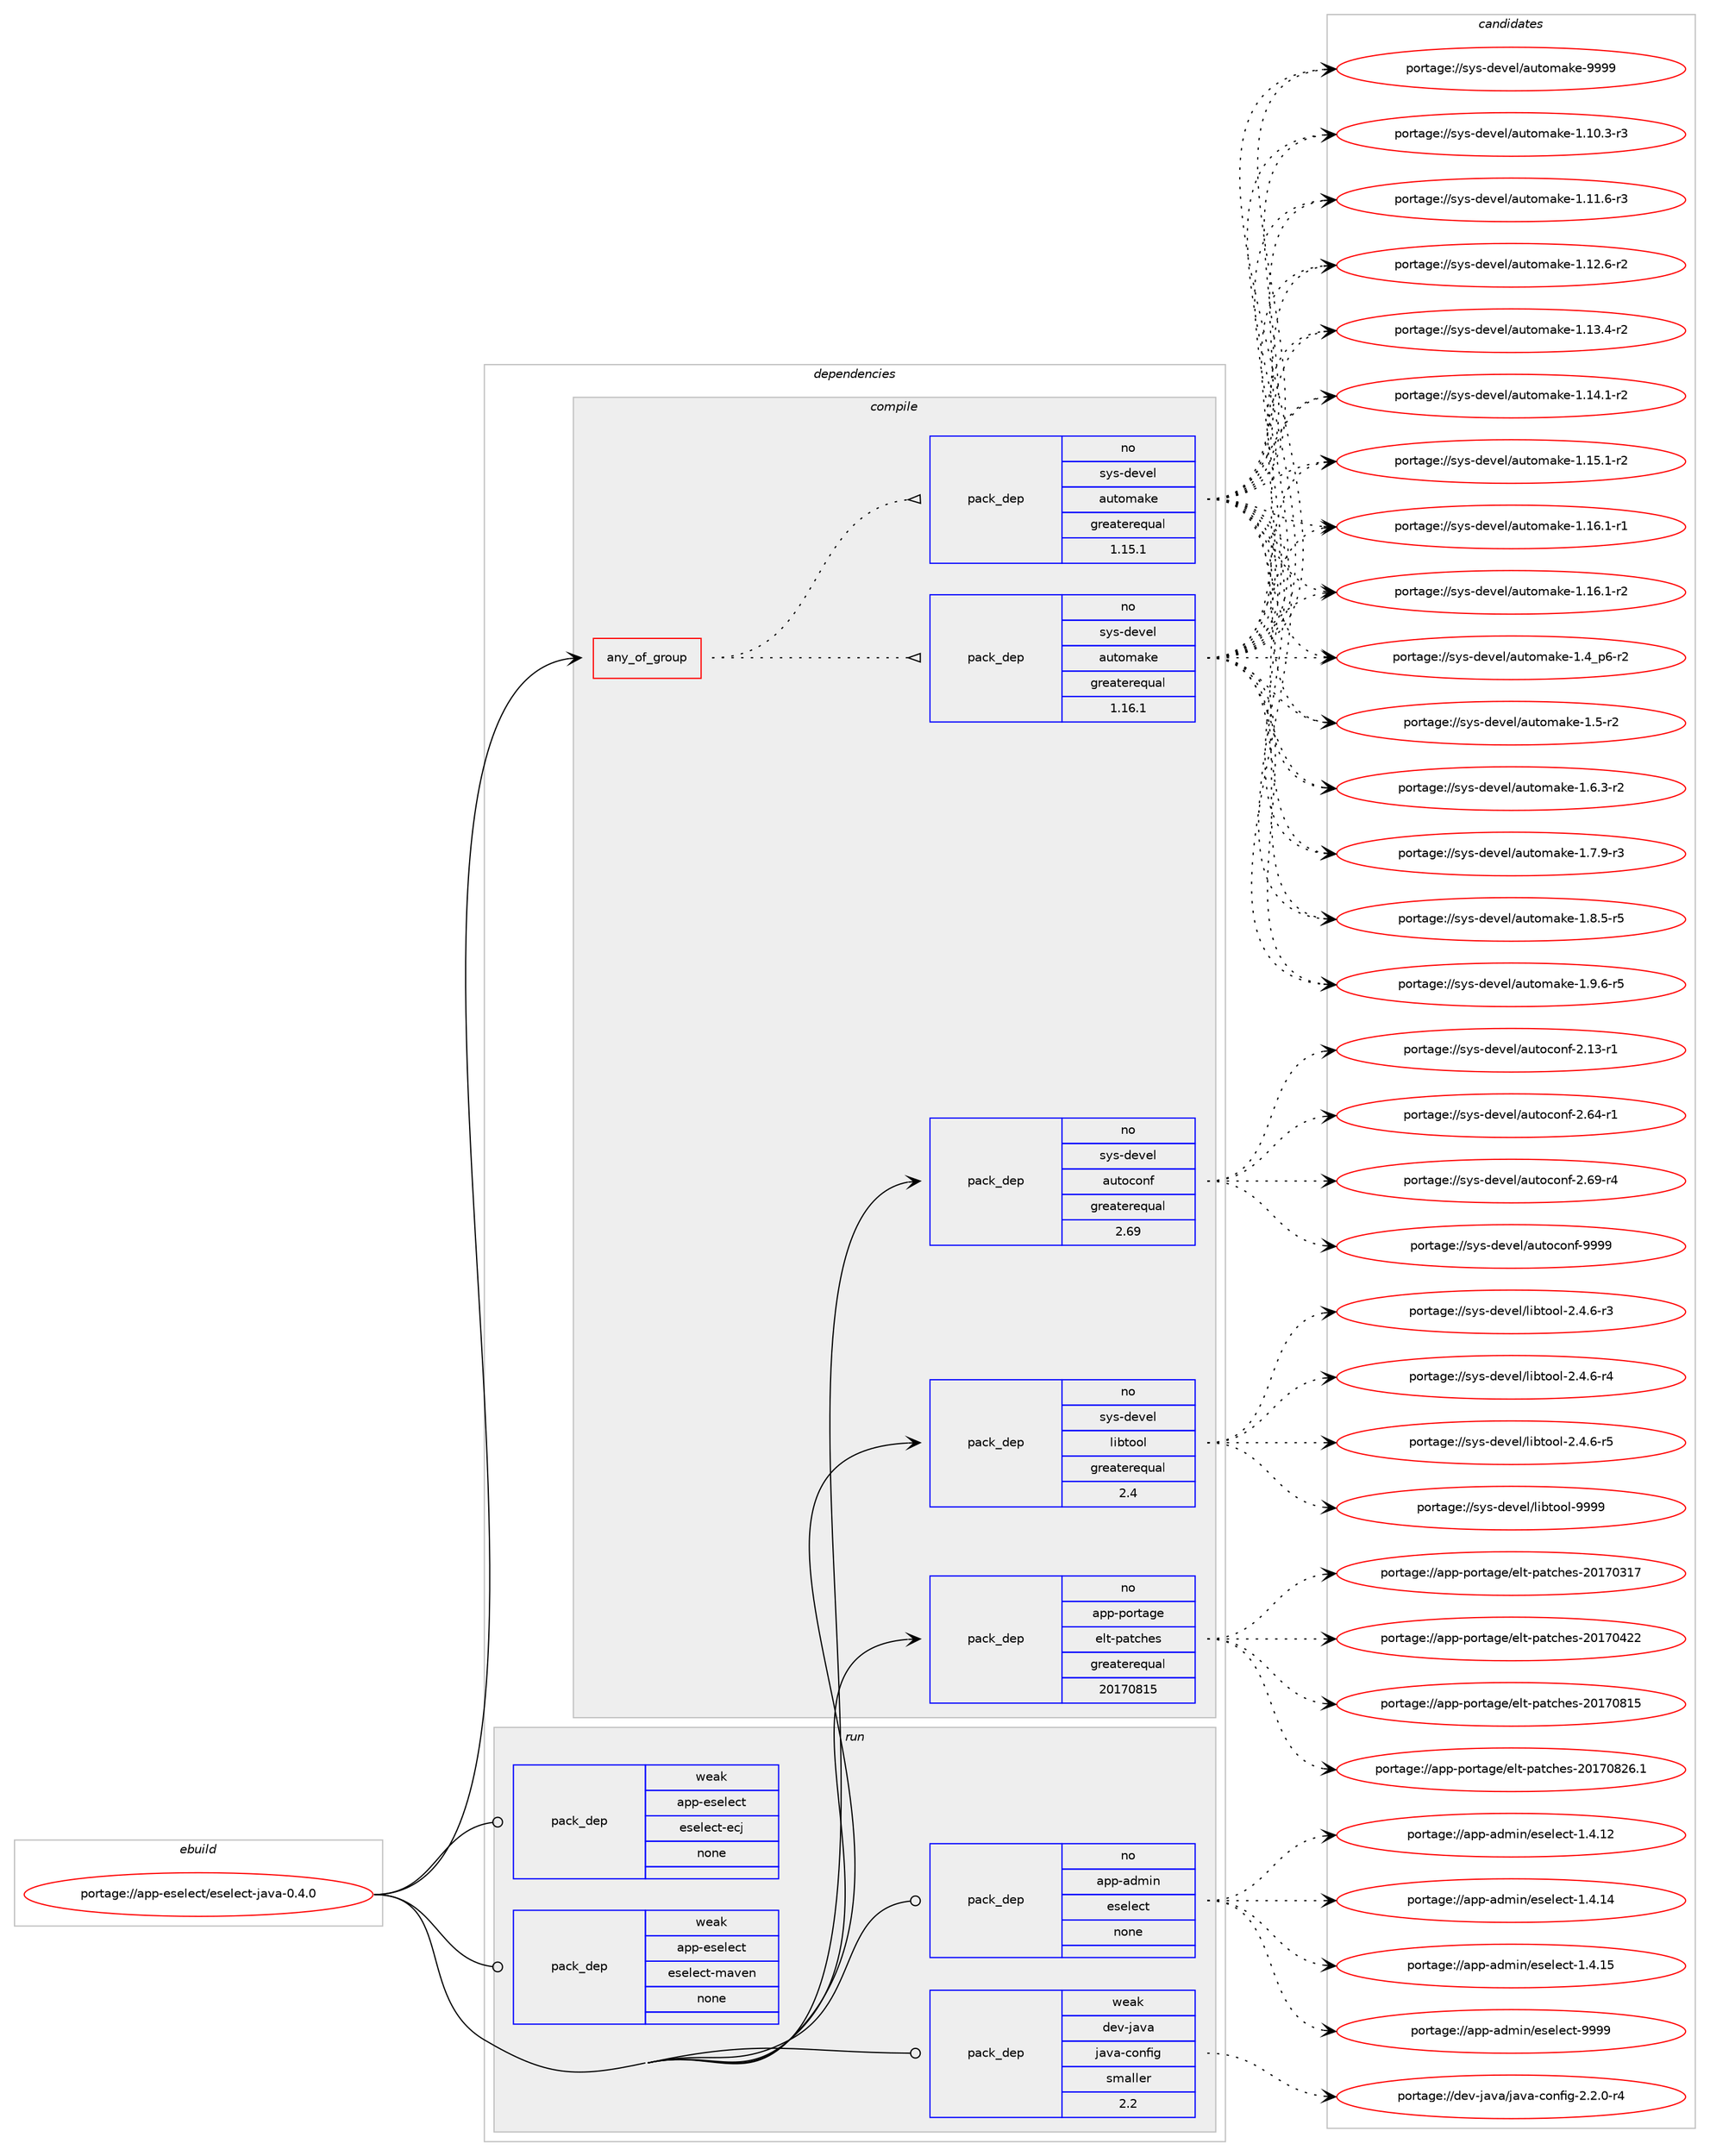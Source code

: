 digraph prolog {

# *************
# Graph options
# *************

newrank=true;
concentrate=true;
compound=true;
graph [rankdir=LR,fontname=Helvetica,fontsize=10,ranksep=1.5];#, ranksep=2.5, nodesep=0.2];
edge  [arrowhead=vee];
node  [fontname=Helvetica,fontsize=10];

# **********
# The ebuild
# **********

subgraph cluster_leftcol {
color=gray;
rank=same;
label=<<i>ebuild</i>>;
id [label="portage://app-eselect/eselect-java-0.4.0", color=red, width=4, href="../app-eselect/eselect-java-0.4.0.svg"];
}

# ****************
# The dependencies
# ****************

subgraph cluster_midcol {
color=gray;
label=<<i>dependencies</i>>;
subgraph cluster_compile {
fillcolor="#eeeeee";
style=filled;
label=<<i>compile</i>>;
subgraph any420 {
dependency28962 [label=<<TABLE BORDER="0" CELLBORDER="1" CELLSPACING="0" CELLPADDING="4"><TR><TD CELLPADDING="10">any_of_group</TD></TR></TABLE>>, shape=none, color=red];subgraph pack21041 {
dependency28963 [label=<<TABLE BORDER="0" CELLBORDER="1" CELLSPACING="0" CELLPADDING="4" WIDTH="220"><TR><TD ROWSPAN="6" CELLPADDING="30">pack_dep</TD></TR><TR><TD WIDTH="110">no</TD></TR><TR><TD>sys-devel</TD></TR><TR><TD>automake</TD></TR><TR><TD>greaterequal</TD></TR><TR><TD>1.16.1</TD></TR></TABLE>>, shape=none, color=blue];
}
dependency28962:e -> dependency28963:w [weight=20,style="dotted",arrowhead="oinv"];
subgraph pack21042 {
dependency28964 [label=<<TABLE BORDER="0" CELLBORDER="1" CELLSPACING="0" CELLPADDING="4" WIDTH="220"><TR><TD ROWSPAN="6" CELLPADDING="30">pack_dep</TD></TR><TR><TD WIDTH="110">no</TD></TR><TR><TD>sys-devel</TD></TR><TR><TD>automake</TD></TR><TR><TD>greaterequal</TD></TR><TR><TD>1.15.1</TD></TR></TABLE>>, shape=none, color=blue];
}
dependency28962:e -> dependency28964:w [weight=20,style="dotted",arrowhead="oinv"];
}
id:e -> dependency28962:w [weight=20,style="solid",arrowhead="vee"];
subgraph pack21043 {
dependency28965 [label=<<TABLE BORDER="0" CELLBORDER="1" CELLSPACING="0" CELLPADDING="4" WIDTH="220"><TR><TD ROWSPAN="6" CELLPADDING="30">pack_dep</TD></TR><TR><TD WIDTH="110">no</TD></TR><TR><TD>app-portage</TD></TR><TR><TD>elt-patches</TD></TR><TR><TD>greaterequal</TD></TR><TR><TD>20170815</TD></TR></TABLE>>, shape=none, color=blue];
}
id:e -> dependency28965:w [weight=20,style="solid",arrowhead="vee"];
subgraph pack21044 {
dependency28966 [label=<<TABLE BORDER="0" CELLBORDER="1" CELLSPACING="0" CELLPADDING="4" WIDTH="220"><TR><TD ROWSPAN="6" CELLPADDING="30">pack_dep</TD></TR><TR><TD WIDTH="110">no</TD></TR><TR><TD>sys-devel</TD></TR><TR><TD>autoconf</TD></TR><TR><TD>greaterequal</TD></TR><TR><TD>2.69</TD></TR></TABLE>>, shape=none, color=blue];
}
id:e -> dependency28966:w [weight=20,style="solid",arrowhead="vee"];
subgraph pack21045 {
dependency28967 [label=<<TABLE BORDER="0" CELLBORDER="1" CELLSPACING="0" CELLPADDING="4" WIDTH="220"><TR><TD ROWSPAN="6" CELLPADDING="30">pack_dep</TD></TR><TR><TD WIDTH="110">no</TD></TR><TR><TD>sys-devel</TD></TR><TR><TD>libtool</TD></TR><TR><TD>greaterequal</TD></TR><TR><TD>2.4</TD></TR></TABLE>>, shape=none, color=blue];
}
id:e -> dependency28967:w [weight=20,style="solid",arrowhead="vee"];
}
subgraph cluster_compileandrun {
fillcolor="#eeeeee";
style=filled;
label=<<i>compile and run</i>>;
}
subgraph cluster_run {
fillcolor="#eeeeee";
style=filled;
label=<<i>run</i>>;
subgraph pack21046 {
dependency28968 [label=<<TABLE BORDER="0" CELLBORDER="1" CELLSPACING="0" CELLPADDING="4" WIDTH="220"><TR><TD ROWSPAN="6" CELLPADDING="30">pack_dep</TD></TR><TR><TD WIDTH="110">no</TD></TR><TR><TD>app-admin</TD></TR><TR><TD>eselect</TD></TR><TR><TD>none</TD></TR><TR><TD></TD></TR></TABLE>>, shape=none, color=blue];
}
id:e -> dependency28968:w [weight=20,style="solid",arrowhead="odot"];
subgraph pack21047 {
dependency28969 [label=<<TABLE BORDER="0" CELLBORDER="1" CELLSPACING="0" CELLPADDING="4" WIDTH="220"><TR><TD ROWSPAN="6" CELLPADDING="30">pack_dep</TD></TR><TR><TD WIDTH="110">weak</TD></TR><TR><TD>app-eselect</TD></TR><TR><TD>eselect-ecj</TD></TR><TR><TD>none</TD></TR><TR><TD></TD></TR></TABLE>>, shape=none, color=blue];
}
id:e -> dependency28969:w [weight=20,style="solid",arrowhead="odot"];
subgraph pack21048 {
dependency28970 [label=<<TABLE BORDER="0" CELLBORDER="1" CELLSPACING="0" CELLPADDING="4" WIDTH="220"><TR><TD ROWSPAN="6" CELLPADDING="30">pack_dep</TD></TR><TR><TD WIDTH="110">weak</TD></TR><TR><TD>app-eselect</TD></TR><TR><TD>eselect-maven</TD></TR><TR><TD>none</TD></TR><TR><TD></TD></TR></TABLE>>, shape=none, color=blue];
}
id:e -> dependency28970:w [weight=20,style="solid",arrowhead="odot"];
subgraph pack21049 {
dependency28971 [label=<<TABLE BORDER="0" CELLBORDER="1" CELLSPACING="0" CELLPADDING="4" WIDTH="220"><TR><TD ROWSPAN="6" CELLPADDING="30">pack_dep</TD></TR><TR><TD WIDTH="110">weak</TD></TR><TR><TD>dev-java</TD></TR><TR><TD>java-config</TD></TR><TR><TD>smaller</TD></TR><TR><TD>2.2</TD></TR></TABLE>>, shape=none, color=blue];
}
id:e -> dependency28971:w [weight=20,style="solid",arrowhead="odot"];
}
}

# **************
# The candidates
# **************

subgraph cluster_choices {
rank=same;
color=gray;
label=<<i>candidates</i>>;

subgraph choice21041 {
color=black;
nodesep=1;
choiceportage11512111545100101118101108479711711611110997107101454946494846514511451 [label="portage://sys-devel/automake-1.10.3-r3", color=red, width=4,href="../sys-devel/automake-1.10.3-r3.svg"];
choiceportage11512111545100101118101108479711711611110997107101454946494946544511451 [label="portage://sys-devel/automake-1.11.6-r3", color=red, width=4,href="../sys-devel/automake-1.11.6-r3.svg"];
choiceportage11512111545100101118101108479711711611110997107101454946495046544511450 [label="portage://sys-devel/automake-1.12.6-r2", color=red, width=4,href="../sys-devel/automake-1.12.6-r2.svg"];
choiceportage11512111545100101118101108479711711611110997107101454946495146524511450 [label="portage://sys-devel/automake-1.13.4-r2", color=red, width=4,href="../sys-devel/automake-1.13.4-r2.svg"];
choiceportage11512111545100101118101108479711711611110997107101454946495246494511450 [label="portage://sys-devel/automake-1.14.1-r2", color=red, width=4,href="../sys-devel/automake-1.14.1-r2.svg"];
choiceportage11512111545100101118101108479711711611110997107101454946495346494511450 [label="portage://sys-devel/automake-1.15.1-r2", color=red, width=4,href="../sys-devel/automake-1.15.1-r2.svg"];
choiceportage11512111545100101118101108479711711611110997107101454946495446494511449 [label="portage://sys-devel/automake-1.16.1-r1", color=red, width=4,href="../sys-devel/automake-1.16.1-r1.svg"];
choiceportage11512111545100101118101108479711711611110997107101454946495446494511450 [label="portage://sys-devel/automake-1.16.1-r2", color=red, width=4,href="../sys-devel/automake-1.16.1-r2.svg"];
choiceportage115121115451001011181011084797117116111109971071014549465295112544511450 [label="portage://sys-devel/automake-1.4_p6-r2", color=red, width=4,href="../sys-devel/automake-1.4_p6-r2.svg"];
choiceportage11512111545100101118101108479711711611110997107101454946534511450 [label="portage://sys-devel/automake-1.5-r2", color=red, width=4,href="../sys-devel/automake-1.5-r2.svg"];
choiceportage115121115451001011181011084797117116111109971071014549465446514511450 [label="portage://sys-devel/automake-1.6.3-r2", color=red, width=4,href="../sys-devel/automake-1.6.3-r2.svg"];
choiceportage115121115451001011181011084797117116111109971071014549465546574511451 [label="portage://sys-devel/automake-1.7.9-r3", color=red, width=4,href="../sys-devel/automake-1.7.9-r3.svg"];
choiceportage115121115451001011181011084797117116111109971071014549465646534511453 [label="portage://sys-devel/automake-1.8.5-r5", color=red, width=4,href="../sys-devel/automake-1.8.5-r5.svg"];
choiceportage115121115451001011181011084797117116111109971071014549465746544511453 [label="portage://sys-devel/automake-1.9.6-r5", color=red, width=4,href="../sys-devel/automake-1.9.6-r5.svg"];
choiceportage115121115451001011181011084797117116111109971071014557575757 [label="portage://sys-devel/automake-9999", color=red, width=4,href="../sys-devel/automake-9999.svg"];
dependency28963:e -> choiceportage11512111545100101118101108479711711611110997107101454946494846514511451:w [style=dotted,weight="100"];
dependency28963:e -> choiceportage11512111545100101118101108479711711611110997107101454946494946544511451:w [style=dotted,weight="100"];
dependency28963:e -> choiceportage11512111545100101118101108479711711611110997107101454946495046544511450:w [style=dotted,weight="100"];
dependency28963:e -> choiceportage11512111545100101118101108479711711611110997107101454946495146524511450:w [style=dotted,weight="100"];
dependency28963:e -> choiceportage11512111545100101118101108479711711611110997107101454946495246494511450:w [style=dotted,weight="100"];
dependency28963:e -> choiceportage11512111545100101118101108479711711611110997107101454946495346494511450:w [style=dotted,weight="100"];
dependency28963:e -> choiceportage11512111545100101118101108479711711611110997107101454946495446494511449:w [style=dotted,weight="100"];
dependency28963:e -> choiceportage11512111545100101118101108479711711611110997107101454946495446494511450:w [style=dotted,weight="100"];
dependency28963:e -> choiceportage115121115451001011181011084797117116111109971071014549465295112544511450:w [style=dotted,weight="100"];
dependency28963:e -> choiceportage11512111545100101118101108479711711611110997107101454946534511450:w [style=dotted,weight="100"];
dependency28963:e -> choiceportage115121115451001011181011084797117116111109971071014549465446514511450:w [style=dotted,weight="100"];
dependency28963:e -> choiceportage115121115451001011181011084797117116111109971071014549465546574511451:w [style=dotted,weight="100"];
dependency28963:e -> choiceportage115121115451001011181011084797117116111109971071014549465646534511453:w [style=dotted,weight="100"];
dependency28963:e -> choiceportage115121115451001011181011084797117116111109971071014549465746544511453:w [style=dotted,weight="100"];
dependency28963:e -> choiceportage115121115451001011181011084797117116111109971071014557575757:w [style=dotted,weight="100"];
}
subgraph choice21042 {
color=black;
nodesep=1;
choiceportage11512111545100101118101108479711711611110997107101454946494846514511451 [label="portage://sys-devel/automake-1.10.3-r3", color=red, width=4,href="../sys-devel/automake-1.10.3-r3.svg"];
choiceportage11512111545100101118101108479711711611110997107101454946494946544511451 [label="portage://sys-devel/automake-1.11.6-r3", color=red, width=4,href="../sys-devel/automake-1.11.6-r3.svg"];
choiceportage11512111545100101118101108479711711611110997107101454946495046544511450 [label="portage://sys-devel/automake-1.12.6-r2", color=red, width=4,href="../sys-devel/automake-1.12.6-r2.svg"];
choiceportage11512111545100101118101108479711711611110997107101454946495146524511450 [label="portage://sys-devel/automake-1.13.4-r2", color=red, width=4,href="../sys-devel/automake-1.13.4-r2.svg"];
choiceportage11512111545100101118101108479711711611110997107101454946495246494511450 [label="portage://sys-devel/automake-1.14.1-r2", color=red, width=4,href="../sys-devel/automake-1.14.1-r2.svg"];
choiceportage11512111545100101118101108479711711611110997107101454946495346494511450 [label="portage://sys-devel/automake-1.15.1-r2", color=red, width=4,href="../sys-devel/automake-1.15.1-r2.svg"];
choiceportage11512111545100101118101108479711711611110997107101454946495446494511449 [label="portage://sys-devel/automake-1.16.1-r1", color=red, width=4,href="../sys-devel/automake-1.16.1-r1.svg"];
choiceportage11512111545100101118101108479711711611110997107101454946495446494511450 [label="portage://sys-devel/automake-1.16.1-r2", color=red, width=4,href="../sys-devel/automake-1.16.1-r2.svg"];
choiceportage115121115451001011181011084797117116111109971071014549465295112544511450 [label="portage://sys-devel/automake-1.4_p6-r2", color=red, width=4,href="../sys-devel/automake-1.4_p6-r2.svg"];
choiceportage11512111545100101118101108479711711611110997107101454946534511450 [label="portage://sys-devel/automake-1.5-r2", color=red, width=4,href="../sys-devel/automake-1.5-r2.svg"];
choiceportage115121115451001011181011084797117116111109971071014549465446514511450 [label="portage://sys-devel/automake-1.6.3-r2", color=red, width=4,href="../sys-devel/automake-1.6.3-r2.svg"];
choiceportage115121115451001011181011084797117116111109971071014549465546574511451 [label="portage://sys-devel/automake-1.7.9-r3", color=red, width=4,href="../sys-devel/automake-1.7.9-r3.svg"];
choiceportage115121115451001011181011084797117116111109971071014549465646534511453 [label="portage://sys-devel/automake-1.8.5-r5", color=red, width=4,href="../sys-devel/automake-1.8.5-r5.svg"];
choiceportage115121115451001011181011084797117116111109971071014549465746544511453 [label="portage://sys-devel/automake-1.9.6-r5", color=red, width=4,href="../sys-devel/automake-1.9.6-r5.svg"];
choiceportage115121115451001011181011084797117116111109971071014557575757 [label="portage://sys-devel/automake-9999", color=red, width=4,href="../sys-devel/automake-9999.svg"];
dependency28964:e -> choiceportage11512111545100101118101108479711711611110997107101454946494846514511451:w [style=dotted,weight="100"];
dependency28964:e -> choiceportage11512111545100101118101108479711711611110997107101454946494946544511451:w [style=dotted,weight="100"];
dependency28964:e -> choiceportage11512111545100101118101108479711711611110997107101454946495046544511450:w [style=dotted,weight="100"];
dependency28964:e -> choiceportage11512111545100101118101108479711711611110997107101454946495146524511450:w [style=dotted,weight="100"];
dependency28964:e -> choiceportage11512111545100101118101108479711711611110997107101454946495246494511450:w [style=dotted,weight="100"];
dependency28964:e -> choiceportage11512111545100101118101108479711711611110997107101454946495346494511450:w [style=dotted,weight="100"];
dependency28964:e -> choiceportage11512111545100101118101108479711711611110997107101454946495446494511449:w [style=dotted,weight="100"];
dependency28964:e -> choiceportage11512111545100101118101108479711711611110997107101454946495446494511450:w [style=dotted,weight="100"];
dependency28964:e -> choiceportage115121115451001011181011084797117116111109971071014549465295112544511450:w [style=dotted,weight="100"];
dependency28964:e -> choiceportage11512111545100101118101108479711711611110997107101454946534511450:w [style=dotted,weight="100"];
dependency28964:e -> choiceportage115121115451001011181011084797117116111109971071014549465446514511450:w [style=dotted,weight="100"];
dependency28964:e -> choiceportage115121115451001011181011084797117116111109971071014549465546574511451:w [style=dotted,weight="100"];
dependency28964:e -> choiceportage115121115451001011181011084797117116111109971071014549465646534511453:w [style=dotted,weight="100"];
dependency28964:e -> choiceportage115121115451001011181011084797117116111109971071014549465746544511453:w [style=dotted,weight="100"];
dependency28964:e -> choiceportage115121115451001011181011084797117116111109971071014557575757:w [style=dotted,weight="100"];
}
subgraph choice21043 {
color=black;
nodesep=1;
choiceportage97112112451121111141169710310147101108116451129711699104101115455048495548514955 [label="portage://app-portage/elt-patches-20170317", color=red, width=4,href="../app-portage/elt-patches-20170317.svg"];
choiceportage97112112451121111141169710310147101108116451129711699104101115455048495548525050 [label="portage://app-portage/elt-patches-20170422", color=red, width=4,href="../app-portage/elt-patches-20170422.svg"];
choiceportage97112112451121111141169710310147101108116451129711699104101115455048495548564953 [label="portage://app-portage/elt-patches-20170815", color=red, width=4,href="../app-portage/elt-patches-20170815.svg"];
choiceportage971121124511211111411697103101471011081164511297116991041011154550484955485650544649 [label="portage://app-portage/elt-patches-20170826.1", color=red, width=4,href="../app-portage/elt-patches-20170826.1.svg"];
dependency28965:e -> choiceportage97112112451121111141169710310147101108116451129711699104101115455048495548514955:w [style=dotted,weight="100"];
dependency28965:e -> choiceportage97112112451121111141169710310147101108116451129711699104101115455048495548525050:w [style=dotted,weight="100"];
dependency28965:e -> choiceportage97112112451121111141169710310147101108116451129711699104101115455048495548564953:w [style=dotted,weight="100"];
dependency28965:e -> choiceportage971121124511211111411697103101471011081164511297116991041011154550484955485650544649:w [style=dotted,weight="100"];
}
subgraph choice21044 {
color=black;
nodesep=1;
choiceportage1151211154510010111810110847971171161119911111010245504649514511449 [label="portage://sys-devel/autoconf-2.13-r1", color=red, width=4,href="../sys-devel/autoconf-2.13-r1.svg"];
choiceportage1151211154510010111810110847971171161119911111010245504654524511449 [label="portage://sys-devel/autoconf-2.64-r1", color=red, width=4,href="../sys-devel/autoconf-2.64-r1.svg"];
choiceportage1151211154510010111810110847971171161119911111010245504654574511452 [label="portage://sys-devel/autoconf-2.69-r4", color=red, width=4,href="../sys-devel/autoconf-2.69-r4.svg"];
choiceportage115121115451001011181011084797117116111991111101024557575757 [label="portage://sys-devel/autoconf-9999", color=red, width=4,href="../sys-devel/autoconf-9999.svg"];
dependency28966:e -> choiceportage1151211154510010111810110847971171161119911111010245504649514511449:w [style=dotted,weight="100"];
dependency28966:e -> choiceportage1151211154510010111810110847971171161119911111010245504654524511449:w [style=dotted,weight="100"];
dependency28966:e -> choiceportage1151211154510010111810110847971171161119911111010245504654574511452:w [style=dotted,weight="100"];
dependency28966:e -> choiceportage115121115451001011181011084797117116111991111101024557575757:w [style=dotted,weight="100"];
}
subgraph choice21045 {
color=black;
nodesep=1;
choiceportage1151211154510010111810110847108105981161111111084550465246544511451 [label="portage://sys-devel/libtool-2.4.6-r3", color=red, width=4,href="../sys-devel/libtool-2.4.6-r3.svg"];
choiceportage1151211154510010111810110847108105981161111111084550465246544511452 [label="portage://sys-devel/libtool-2.4.6-r4", color=red, width=4,href="../sys-devel/libtool-2.4.6-r4.svg"];
choiceportage1151211154510010111810110847108105981161111111084550465246544511453 [label="portage://sys-devel/libtool-2.4.6-r5", color=red, width=4,href="../sys-devel/libtool-2.4.6-r5.svg"];
choiceportage1151211154510010111810110847108105981161111111084557575757 [label="portage://sys-devel/libtool-9999", color=red, width=4,href="../sys-devel/libtool-9999.svg"];
dependency28967:e -> choiceportage1151211154510010111810110847108105981161111111084550465246544511451:w [style=dotted,weight="100"];
dependency28967:e -> choiceportage1151211154510010111810110847108105981161111111084550465246544511452:w [style=dotted,weight="100"];
dependency28967:e -> choiceportage1151211154510010111810110847108105981161111111084550465246544511453:w [style=dotted,weight="100"];
dependency28967:e -> choiceportage1151211154510010111810110847108105981161111111084557575757:w [style=dotted,weight="100"];
}
subgraph choice21046 {
color=black;
nodesep=1;
choiceportage971121124597100109105110471011151011081019911645494652464950 [label="portage://app-admin/eselect-1.4.12", color=red, width=4,href="../app-admin/eselect-1.4.12.svg"];
choiceportage971121124597100109105110471011151011081019911645494652464952 [label="portage://app-admin/eselect-1.4.14", color=red, width=4,href="../app-admin/eselect-1.4.14.svg"];
choiceportage971121124597100109105110471011151011081019911645494652464953 [label="portage://app-admin/eselect-1.4.15", color=red, width=4,href="../app-admin/eselect-1.4.15.svg"];
choiceportage97112112459710010910511047101115101108101991164557575757 [label="portage://app-admin/eselect-9999", color=red, width=4,href="../app-admin/eselect-9999.svg"];
dependency28968:e -> choiceportage971121124597100109105110471011151011081019911645494652464950:w [style=dotted,weight="100"];
dependency28968:e -> choiceportage971121124597100109105110471011151011081019911645494652464952:w [style=dotted,weight="100"];
dependency28968:e -> choiceportage971121124597100109105110471011151011081019911645494652464953:w [style=dotted,weight="100"];
dependency28968:e -> choiceportage97112112459710010910511047101115101108101991164557575757:w [style=dotted,weight="100"];
}
subgraph choice21047 {
color=black;
nodesep=1;
}
subgraph choice21048 {
color=black;
nodesep=1;
}
subgraph choice21049 {
color=black;
nodesep=1;
choiceportage10010111845106971189747106971189745991111101021051034550465046484511452 [label="portage://dev-java/java-config-2.2.0-r4", color=red, width=4,href="../dev-java/java-config-2.2.0-r4.svg"];
dependency28971:e -> choiceportage10010111845106971189747106971189745991111101021051034550465046484511452:w [style=dotted,weight="100"];
}
}

}
